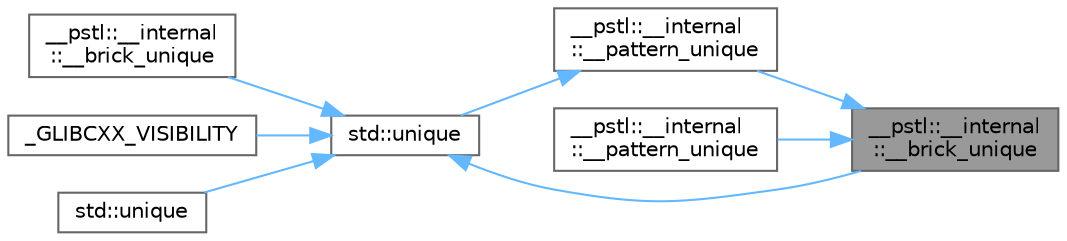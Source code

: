 digraph "__pstl::__internal::__brick_unique"
{
 // LATEX_PDF_SIZE
  bgcolor="transparent";
  edge [fontname=Helvetica,fontsize=10,labelfontname=Helvetica,labelfontsize=10];
  node [fontname=Helvetica,fontsize=10,shape=box,height=0.2,width=0.4];
  rankdir="RL";
  Node1 [id="Node000001",label="__pstl::__internal\l::__brick_unique",height=0.2,width=0.4,color="gray40", fillcolor="grey60", style="filled", fontcolor="black",tooltip=" "];
  Node1 -> Node2 [id="edge1_Node000001_Node000002",dir="back",color="steelblue1",style="solid",tooltip=" "];
  Node2 [id="Node000002",label="__pstl::__internal\l::__pattern_unique",height=0.2,width=0.4,color="grey40", fillcolor="white", style="filled",URL="$namespace____pstl_1_1____internal.html#a7d71081d25f6bd099154a9d7ab2acc0b",tooltip=" "];
  Node2 -> Node3 [id="edge2_Node000002_Node000003",dir="back",color="steelblue1",style="solid",tooltip=" "];
  Node3 [id="Node000003",label="std::unique",height=0.2,width=0.4,color="grey40", fillcolor="white", style="filled",URL="$namespacestd.html#a1a02827fc3005a9ac8b6e3d39478529b",tooltip=" "];
  Node3 -> Node1 [id="edge3_Node000003_Node000001",dir="back",color="steelblue1",style="solid",tooltip=" "];
  Node3 -> Node4 [id="edge4_Node000003_Node000004",dir="back",color="steelblue1",style="solid",tooltip=" "];
  Node4 [id="Node000004",label="__pstl::__internal\l::__brick_unique",height=0.2,width=0.4,color="grey40", fillcolor="white", style="filled",URL="$namespace____pstl_1_1____internal.html#affc5add2a525af1c97863d16e6aad934",tooltip=" "];
  Node3 -> Node5 [id="edge5_Node000003_Node000005",dir="back",color="steelblue1",style="solid",tooltip=" "];
  Node5 [id="Node000005",label="_GLIBCXX_VISIBILITY",height=0.2,width=0.4,color="grey40", fillcolor="white", style="filled",URL="$group__sorting__algorithms.html#ga544d74b2d5d0dd2197f5fd6f02691de0",tooltip=" "];
  Node3 -> Node6 [id="edge6_Node000003_Node000006",dir="back",color="steelblue1",style="solid",tooltip=" "];
  Node6 [id="Node000006",label="std::unique",height=0.2,width=0.4,color="grey40", fillcolor="white", style="filled",URL="$namespacestd.html#a275f04febe0d9145fede11f1d1627a2d",tooltip=" "];
  Node1 -> Node7 [id="edge7_Node000001_Node000007",dir="back",color="steelblue1",style="solid",tooltip=" "];
  Node7 [id="Node000007",label="__pstl::__internal\l::__pattern_unique",height=0.2,width=0.4,color="grey40", fillcolor="white", style="filled",URL="$namespace____pstl_1_1____internal.html#a11935690aa5dac579ee657f013e63a34",tooltip=" "];
}
